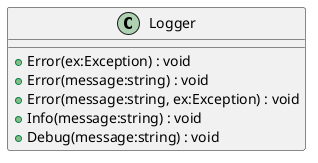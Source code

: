 @startuml
class Logger {
    + Error(ex:Exception) : void
    + Error(message:string) : void
    + Error(message:string, ex:Exception) : void
    + Info(message:string) : void
    + Debug(message:string) : void
}
@enduml
